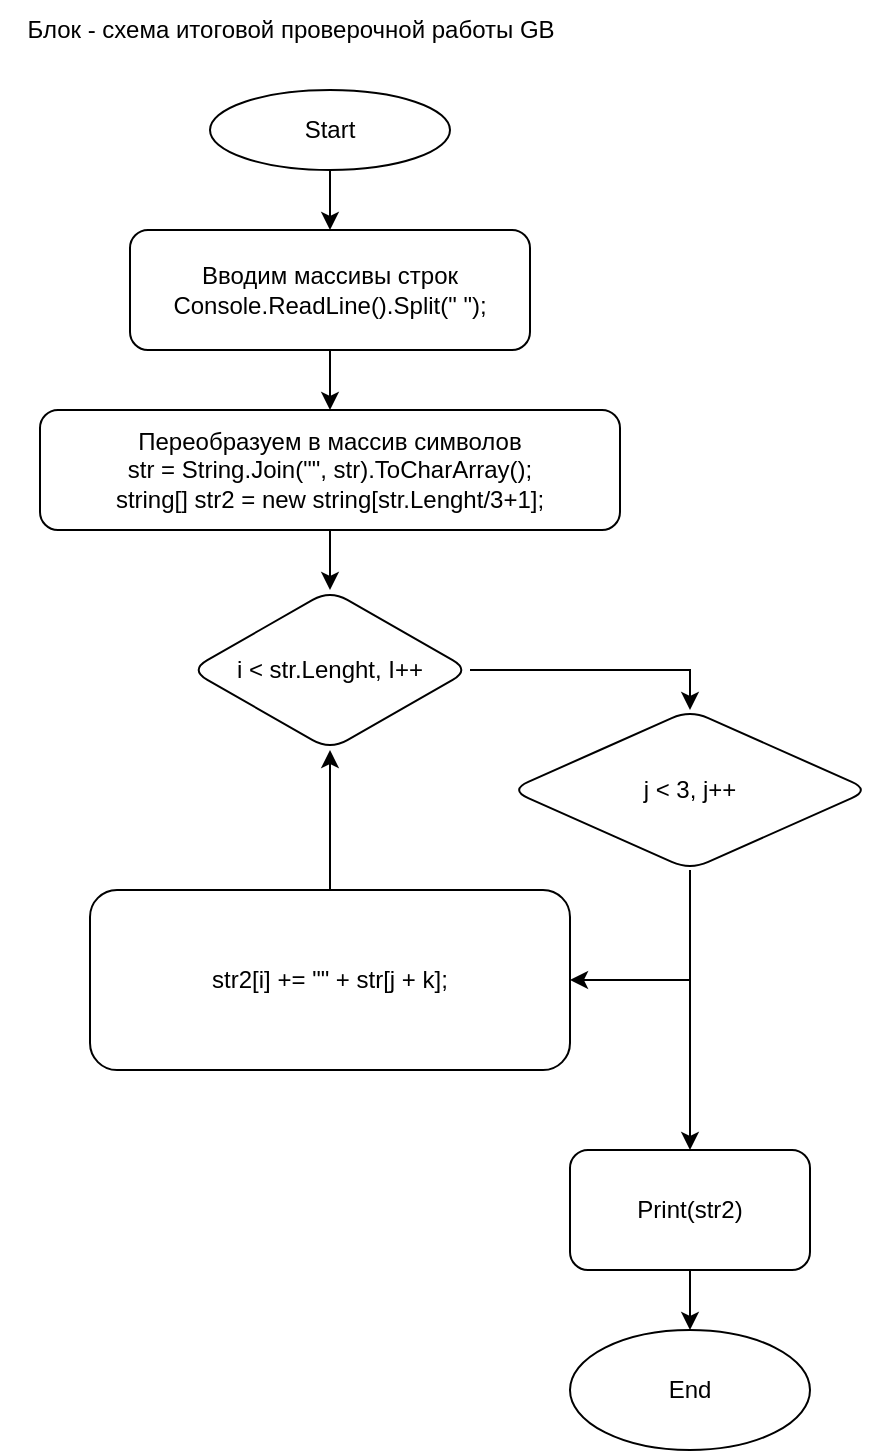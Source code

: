 <mxfile version="20.3.0" type="device"><diagram id="JnnSh2ErKXXasGyhRk0I" name="Страница 1"><mxGraphModel dx="1102" dy="857" grid="1" gridSize="10" guides="1" tooltips="1" connect="1" arrows="1" fold="1" page="1" pageScale="1" pageWidth="827" pageHeight="1169" math="0" shadow="0"><root><mxCell id="0"/><mxCell id="1" parent="0"/><mxCell id="Dw53ip3o9PP-GvDDTU07-5" value="" style="edgeStyle=orthogonalEdgeStyle;rounded=0;orthogonalLoop=1;jettySize=auto;html=1;" edge="1" parent="1" source="Dw53ip3o9PP-GvDDTU07-1" target="Dw53ip3o9PP-GvDDTU07-4"><mxGeometry relative="1" as="geometry"/></mxCell><mxCell id="Dw53ip3o9PP-GvDDTU07-1" value="Start" style="ellipse;whiteSpace=wrap;html=1;" vertex="1" parent="1"><mxGeometry x="250" y="70" width="120" height="40" as="geometry"/></mxCell><mxCell id="Dw53ip3o9PP-GvDDTU07-2" value="Блок - схема итоговой проверочной работы GB" style="text;html=1;align=center;verticalAlign=middle;resizable=0;points=[];autosize=1;strokeColor=none;fillColor=none;" vertex="1" parent="1"><mxGeometry x="145" y="25" width="290" height="30" as="geometry"/></mxCell><mxCell id="Dw53ip3o9PP-GvDDTU07-8" value="" style="edgeStyle=orthogonalEdgeStyle;rounded=0;orthogonalLoop=1;jettySize=auto;html=1;" edge="1" parent="1" source="Dw53ip3o9PP-GvDDTU07-4" target="Dw53ip3o9PP-GvDDTU07-7"><mxGeometry relative="1" as="geometry"/></mxCell><mxCell id="Dw53ip3o9PP-GvDDTU07-4" value="Вводим массивы строк&lt;br&gt;Console.ReadLine().Split(&quot; &quot;);" style="rounded=1;whiteSpace=wrap;html=1;" vertex="1" parent="1"><mxGeometry x="210" y="140" width="200" height="60" as="geometry"/></mxCell><mxCell id="Dw53ip3o9PP-GvDDTU07-10" value="" style="edgeStyle=orthogonalEdgeStyle;rounded=0;orthogonalLoop=1;jettySize=auto;html=1;" edge="1" parent="1" source="Dw53ip3o9PP-GvDDTU07-7" target="Dw53ip3o9PP-GvDDTU07-9"><mxGeometry relative="1" as="geometry"/></mxCell><mxCell id="Dw53ip3o9PP-GvDDTU07-7" value="Переобразуем в массив символов&lt;br&gt;str = String.Join(&quot;&quot;, str).ToCharArray();&lt;br&gt;string[] str2 = new string[str.Lenght/3+1];" style="whiteSpace=wrap;html=1;rounded=1;" vertex="1" parent="1"><mxGeometry x="165" y="230" width="290" height="60" as="geometry"/></mxCell><mxCell id="Dw53ip3o9PP-GvDDTU07-12" value="" style="edgeStyle=orthogonalEdgeStyle;rounded=0;orthogonalLoop=1;jettySize=auto;html=1;entryX=0.5;entryY=0;entryDx=0;entryDy=0;" edge="1" parent="1" source="Dw53ip3o9PP-GvDDTU07-9" target="Dw53ip3o9PP-GvDDTU07-11"><mxGeometry relative="1" as="geometry"/></mxCell><mxCell id="Dw53ip3o9PP-GvDDTU07-9" value="i &amp;lt; str.Lenght, I++" style="rhombus;whiteSpace=wrap;html=1;rounded=1;" vertex="1" parent="1"><mxGeometry x="240" y="320" width="140" height="80" as="geometry"/></mxCell><mxCell id="Dw53ip3o9PP-GvDDTU07-15" value="" style="edgeStyle=orthogonalEdgeStyle;rounded=0;orthogonalLoop=1;jettySize=auto;html=1;entryX=1;entryY=0.5;entryDx=0;entryDy=0;" edge="1" parent="1" source="Dw53ip3o9PP-GvDDTU07-11" target="Dw53ip3o9PP-GvDDTU07-14"><mxGeometry relative="1" as="geometry"/></mxCell><mxCell id="Dw53ip3o9PP-GvDDTU07-20" value="" style="edgeStyle=orthogonalEdgeStyle;rounded=0;orthogonalLoop=1;jettySize=auto;html=1;" edge="1" parent="1" source="Dw53ip3o9PP-GvDDTU07-11" target="Dw53ip3o9PP-GvDDTU07-19"><mxGeometry relative="1" as="geometry"/></mxCell><mxCell id="Dw53ip3o9PP-GvDDTU07-11" value="j &amp;lt; 3, j++" style="rhombus;whiteSpace=wrap;html=1;rounded=1;" vertex="1" parent="1"><mxGeometry x="400" y="380" width="180" height="80" as="geometry"/></mxCell><mxCell id="Dw53ip3o9PP-GvDDTU07-16" style="edgeStyle=orthogonalEdgeStyle;rounded=0;orthogonalLoop=1;jettySize=auto;html=1;entryX=0.5;entryY=1;entryDx=0;entryDy=0;" edge="1" parent="1" source="Dw53ip3o9PP-GvDDTU07-14" target="Dw53ip3o9PP-GvDDTU07-9"><mxGeometry relative="1" as="geometry"/></mxCell><mxCell id="Dw53ip3o9PP-GvDDTU07-14" value="str2[i] += &quot;&quot; + str[j + k];" style="whiteSpace=wrap;html=1;rounded=1;" vertex="1" parent="1"><mxGeometry x="190" y="470" width="240" height="90" as="geometry"/></mxCell><mxCell id="Dw53ip3o9PP-GvDDTU07-22" value="" style="edgeStyle=orthogonalEdgeStyle;rounded=0;orthogonalLoop=1;jettySize=auto;html=1;" edge="1" parent="1" source="Dw53ip3o9PP-GvDDTU07-19" target="Dw53ip3o9PP-GvDDTU07-21"><mxGeometry relative="1" as="geometry"/></mxCell><mxCell id="Dw53ip3o9PP-GvDDTU07-19" value="Print(str2)" style="whiteSpace=wrap;html=1;rounded=1;" vertex="1" parent="1"><mxGeometry x="430" y="600" width="120" height="60" as="geometry"/></mxCell><mxCell id="Dw53ip3o9PP-GvDDTU07-21" value="End" style="ellipse;whiteSpace=wrap;html=1;rounded=1;" vertex="1" parent="1"><mxGeometry x="430" y="690" width="120" height="60" as="geometry"/></mxCell></root></mxGraphModel></diagram></mxfile>